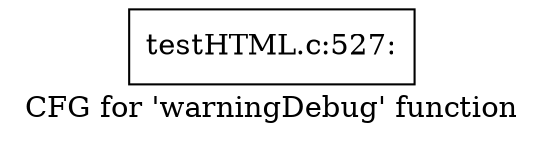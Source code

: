 digraph "CFG for 'warningDebug' function" {
	label="CFG for 'warningDebug' function";

	Node0x5720f20 [shape=record,label="{testHTML.c:527:}"];
}
